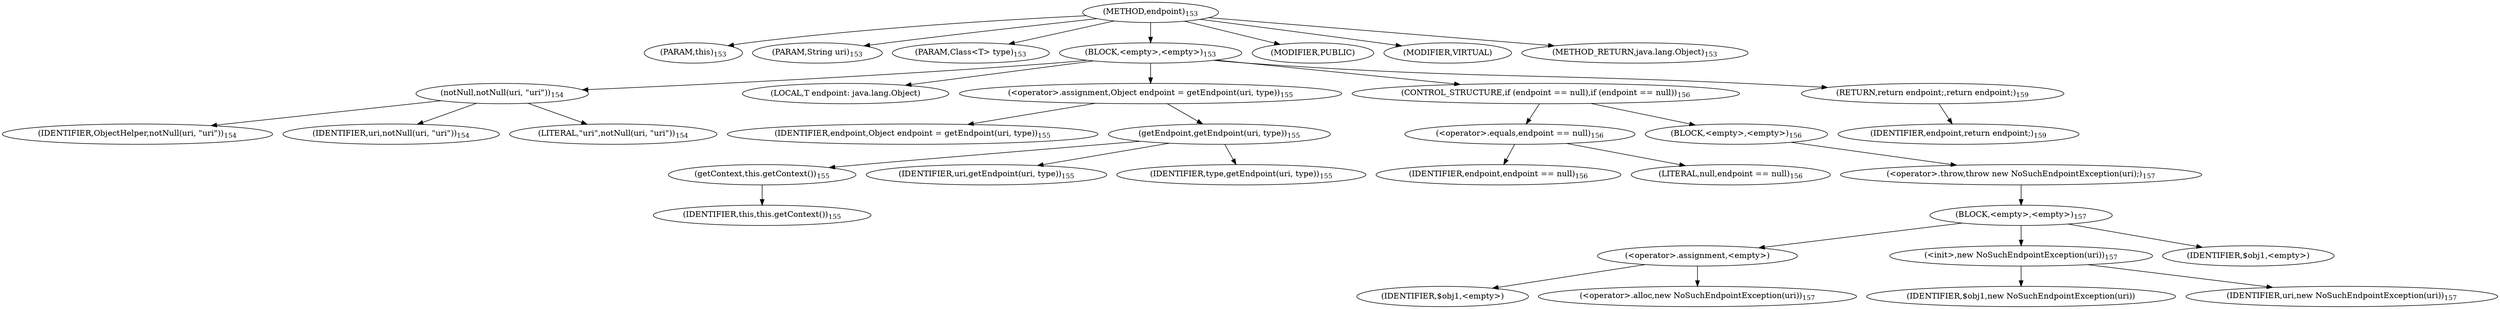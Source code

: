 digraph "endpoint" {  
"272" [label = <(METHOD,endpoint)<SUB>153</SUB>> ]
"12" [label = <(PARAM,this)<SUB>153</SUB>> ]
"273" [label = <(PARAM,String uri)<SUB>153</SUB>> ]
"274" [label = <(PARAM,Class&lt;T&gt; type)<SUB>153</SUB>> ]
"275" [label = <(BLOCK,&lt;empty&gt;,&lt;empty&gt;)<SUB>153</SUB>> ]
"276" [label = <(notNull,notNull(uri, &quot;uri&quot;))<SUB>154</SUB>> ]
"277" [label = <(IDENTIFIER,ObjectHelper,notNull(uri, &quot;uri&quot;))<SUB>154</SUB>> ]
"278" [label = <(IDENTIFIER,uri,notNull(uri, &quot;uri&quot;))<SUB>154</SUB>> ]
"279" [label = <(LITERAL,&quot;uri&quot;,notNull(uri, &quot;uri&quot;))<SUB>154</SUB>> ]
"280" [label = <(LOCAL,T endpoint: java.lang.Object)> ]
"281" [label = <(&lt;operator&gt;.assignment,Object endpoint = getEndpoint(uri, type))<SUB>155</SUB>> ]
"282" [label = <(IDENTIFIER,endpoint,Object endpoint = getEndpoint(uri, type))<SUB>155</SUB>> ]
"283" [label = <(getEndpoint,getEndpoint(uri, type))<SUB>155</SUB>> ]
"284" [label = <(getContext,this.getContext())<SUB>155</SUB>> ]
"11" [label = <(IDENTIFIER,this,this.getContext())<SUB>155</SUB>> ]
"285" [label = <(IDENTIFIER,uri,getEndpoint(uri, type))<SUB>155</SUB>> ]
"286" [label = <(IDENTIFIER,type,getEndpoint(uri, type))<SUB>155</SUB>> ]
"287" [label = <(CONTROL_STRUCTURE,if (endpoint == null),if (endpoint == null))<SUB>156</SUB>> ]
"288" [label = <(&lt;operator&gt;.equals,endpoint == null)<SUB>156</SUB>> ]
"289" [label = <(IDENTIFIER,endpoint,endpoint == null)<SUB>156</SUB>> ]
"290" [label = <(LITERAL,null,endpoint == null)<SUB>156</SUB>> ]
"291" [label = <(BLOCK,&lt;empty&gt;,&lt;empty&gt;)<SUB>156</SUB>> ]
"292" [label = <(&lt;operator&gt;.throw,throw new NoSuchEndpointException(uri);)<SUB>157</SUB>> ]
"293" [label = <(BLOCK,&lt;empty&gt;,&lt;empty&gt;)<SUB>157</SUB>> ]
"294" [label = <(&lt;operator&gt;.assignment,&lt;empty&gt;)> ]
"295" [label = <(IDENTIFIER,$obj1,&lt;empty&gt;)> ]
"296" [label = <(&lt;operator&gt;.alloc,new NoSuchEndpointException(uri))<SUB>157</SUB>> ]
"297" [label = <(&lt;init&gt;,new NoSuchEndpointException(uri))<SUB>157</SUB>> ]
"298" [label = <(IDENTIFIER,$obj1,new NoSuchEndpointException(uri))> ]
"299" [label = <(IDENTIFIER,uri,new NoSuchEndpointException(uri))<SUB>157</SUB>> ]
"300" [label = <(IDENTIFIER,$obj1,&lt;empty&gt;)> ]
"301" [label = <(RETURN,return endpoint;,return endpoint;)<SUB>159</SUB>> ]
"302" [label = <(IDENTIFIER,endpoint,return endpoint;)<SUB>159</SUB>> ]
"303" [label = <(MODIFIER,PUBLIC)> ]
"304" [label = <(MODIFIER,VIRTUAL)> ]
"305" [label = <(METHOD_RETURN,java.lang.Object)<SUB>153</SUB>> ]
  "272" -> "12" 
  "272" -> "273" 
  "272" -> "274" 
  "272" -> "275" 
  "272" -> "303" 
  "272" -> "304" 
  "272" -> "305" 
  "275" -> "276" 
  "275" -> "280" 
  "275" -> "281" 
  "275" -> "287" 
  "275" -> "301" 
  "276" -> "277" 
  "276" -> "278" 
  "276" -> "279" 
  "281" -> "282" 
  "281" -> "283" 
  "283" -> "284" 
  "283" -> "285" 
  "283" -> "286" 
  "284" -> "11" 
  "287" -> "288" 
  "287" -> "291" 
  "288" -> "289" 
  "288" -> "290" 
  "291" -> "292" 
  "292" -> "293" 
  "293" -> "294" 
  "293" -> "297" 
  "293" -> "300" 
  "294" -> "295" 
  "294" -> "296" 
  "297" -> "298" 
  "297" -> "299" 
  "301" -> "302" 
}
